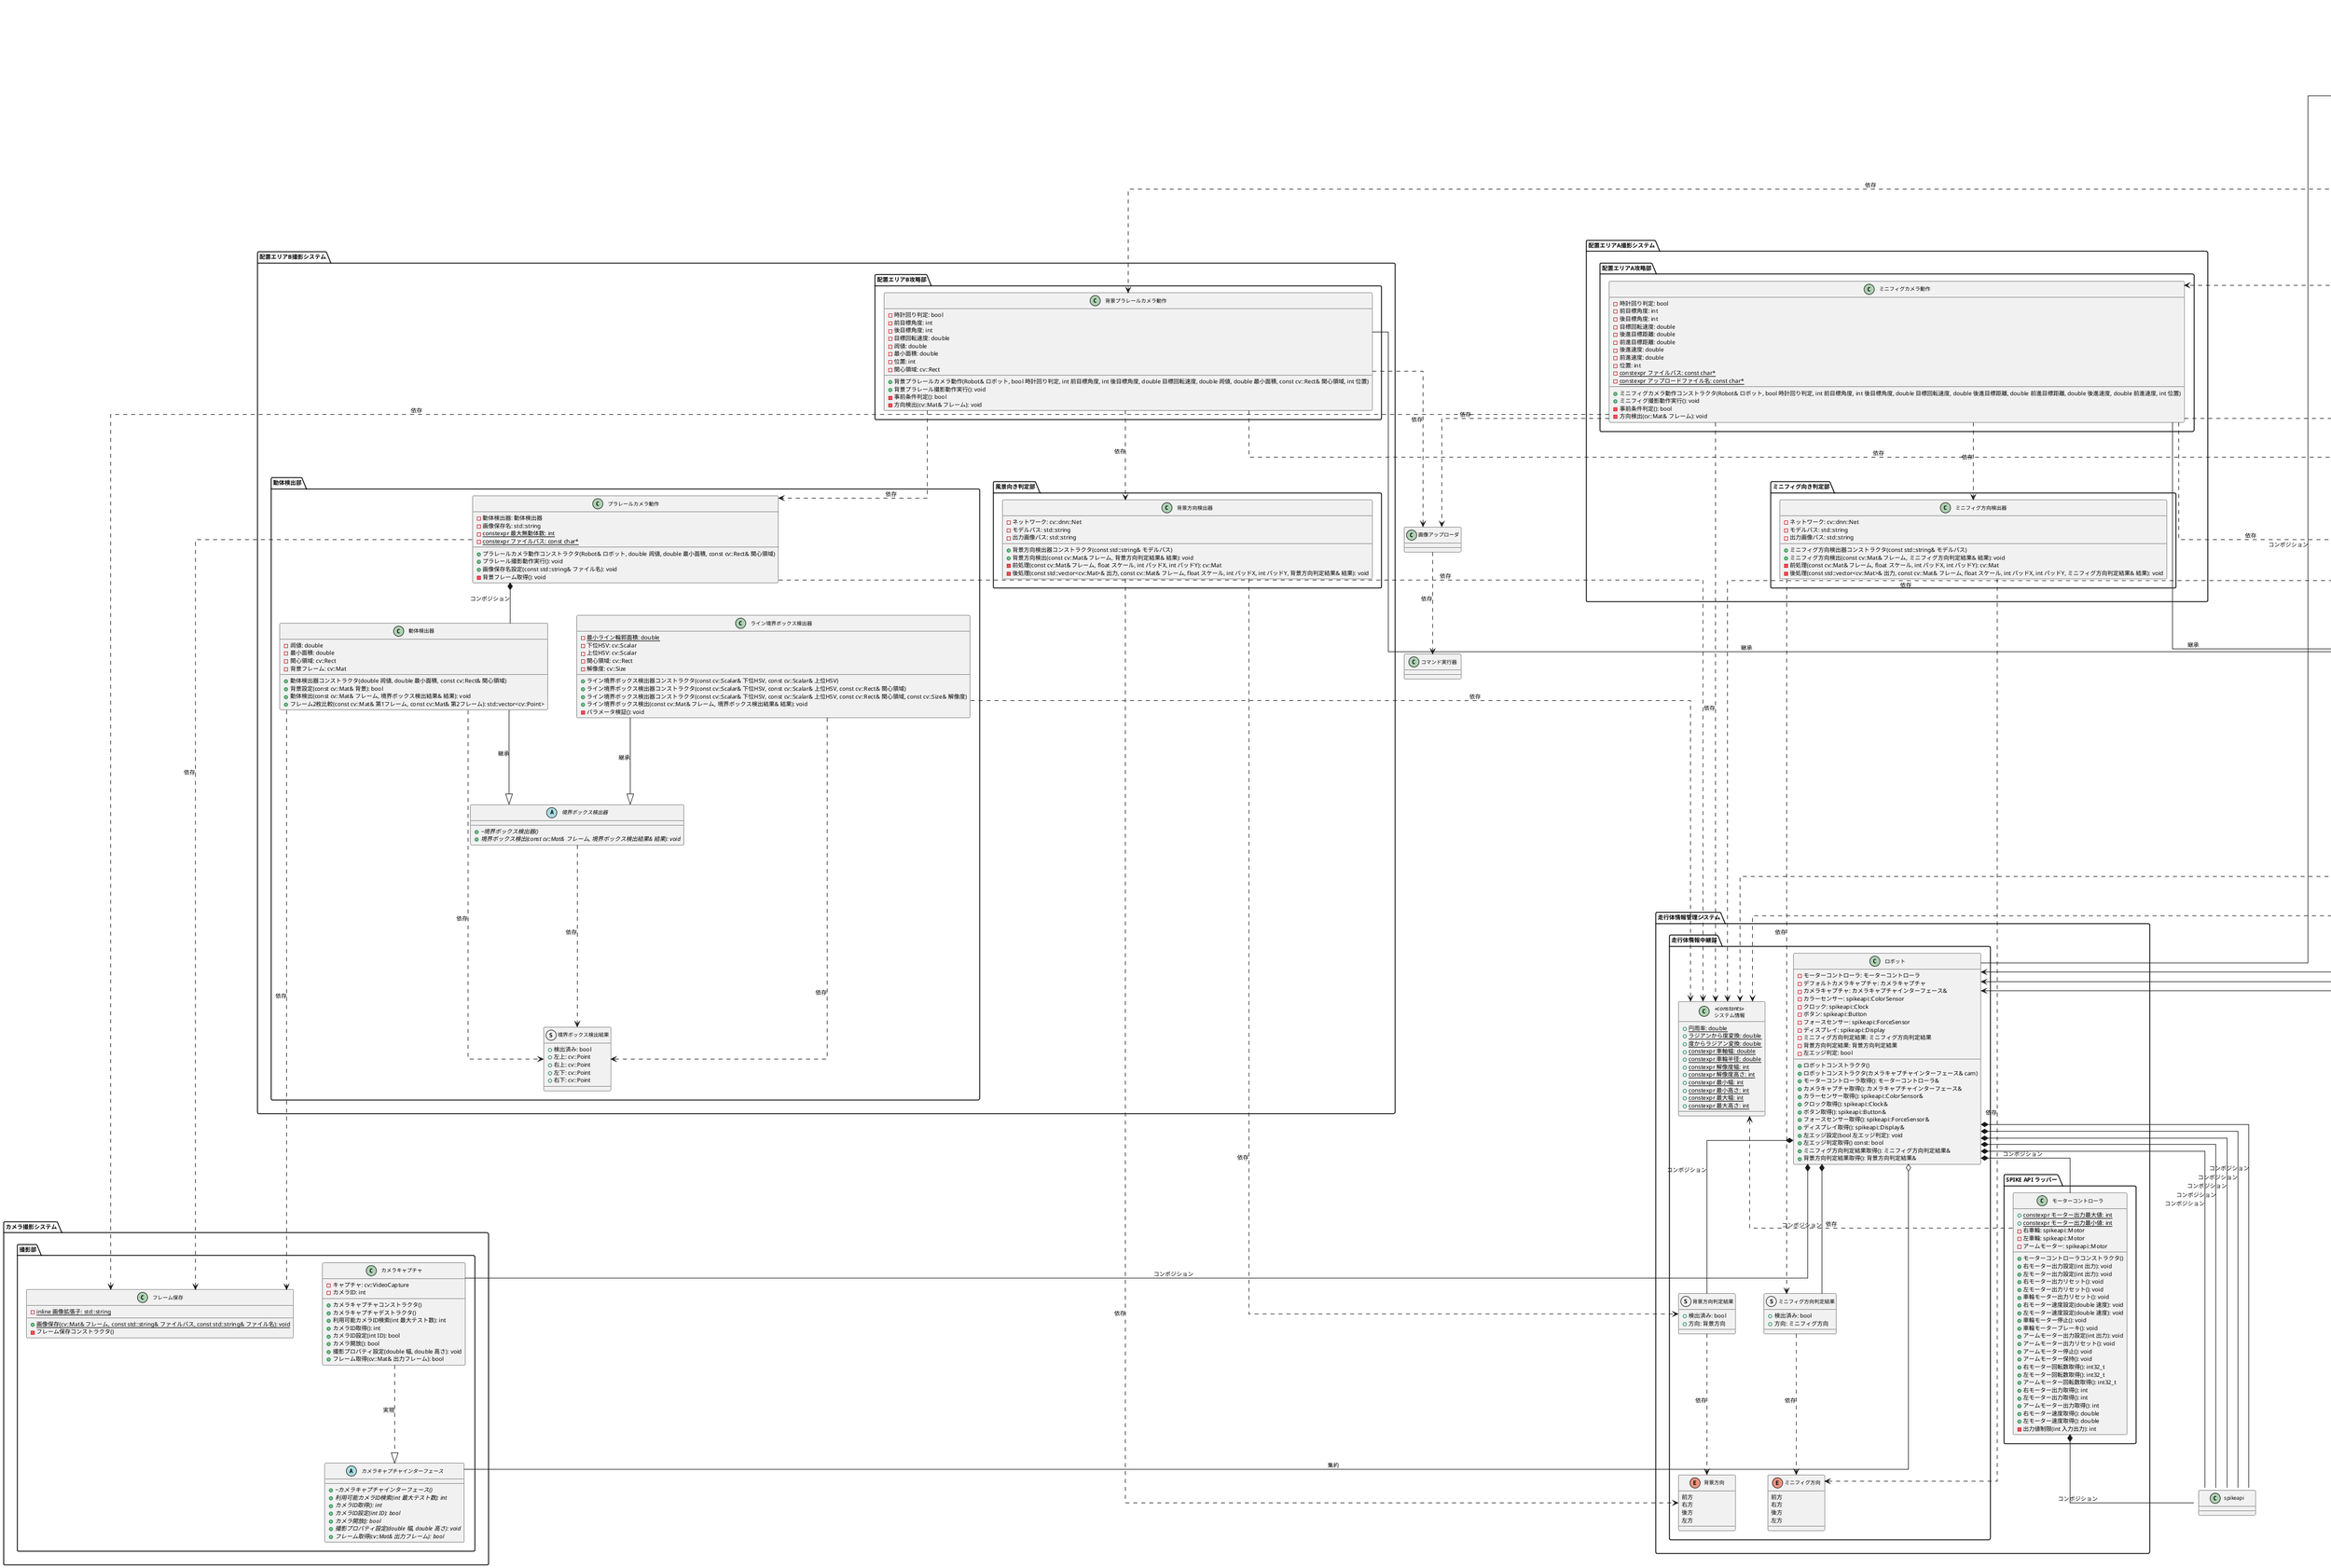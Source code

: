 @startuml etrobocon2025-japanese-class-diagram
!pragma useVerticalIf on

' レイアウト調整
skinparam linetype ortho
skinparam nodesep 50
skinparam ranksep 50
skinparam minClassWidth 100
skinparam maxMessageSize 150
skinparam maxBoxSize 150
skinparam svgMaxWidth 10000
skinparam svgMaxHeight 6000
skinparam defaultFontSize 10
skinparam classFontSize 9
skinparam packageFontSize 10

' 配置指示
!define LAYOUT_TOP_TO_BOTTOM_DIRECTION top to bottom direction

' サブシステム、ロボコンスナップ攻略システム
package "ロボコンスナップ攻略システム" {
  package "走行計画部" {
    ' コマンドの列挙型
    enum COMMAND {
      AR
      DS
      CS
      DL
      DCL
      CL
      CDL
      EC
      SL
      SS
      MCA
      BCA
      NONE
    }

    ' 攻略エリアの列挙型
    enum Area {
      LineTrace
      DoubleLoop
      SmartCarry
    }

    ' メインクラス
    class ETロボコン2025 {
      + {static} 競技開始(): void
      - {static} ロボット: Robot
    }

    ' エリアマスタークラス
    class エリアマスター {
      + エリアマスターコンストラクタ(Robot& ロボット, Area エリア, bool 左コース判定, int 目標輝度)
      + エリア攻略実行(): void
      - ロボット: Robot&
      - エリア: Area
      - 左コース判定: bool
      - 目標輝度: int
      - {static} const ベースパス: std::string
      - {static} const エリアコマンド名: std::array<std::string, 3>
    }

    ' キャリブレータクラス
    class キャリブレーター {
      + キャリブレーターコンストラクタ(Robot& ロボット)
      + コース選択設定(): void
      + 目標輝度測定設定(): void
      + 角度確認フレーム取得(): void
      + スタート待機(): void
      + 左コース判定取得(): bool
      + 目標輝度取得(): int
      - ロボット: Robot&
      - 左コース判定: bool
      - 目標輝度: int
    }

    ' モーションパーサークラス
    class 動作解析器 {
      + {static} 動作リスト生成(Robot& ロボット, std::string& コマンドファイルパス, int 目標輝度): std::vector<Motion*>
      - 動作解析器コンストラクタ()
      - {static} コマンド変換(const std::string& 文字列): COMMAND
      - {static} 真偽値変換(const std::string& コマンド, const std::string& 文字列パラメータ): bool
    }

    ' 文字列操作クラス
    class 文字列操作器 {
      + {static} 改行文字削除(const std::string& 文字列): std::string
      - 文字列操作器コンストラクタ()
    }
  }
}

' サブシステム、走行体情報管理システム
package "走行体情報管理システム" {
  package "走行体情報中継部" {
    ' ミニフィグ方向判定結果
    struct ミニフィグ方向判定結果 {
      + 検出済み: bool
      + 方向: ミニフィグ方向
    }

    ' ミニフィグ方向の列挙型
    enum ミニフィグ方向 {
      前方
      右方
      後方
      左方
    }

    ' 背景方向判定結果
    struct 背景方向判定結果 {
      + 検出済み: bool
      + 方向: 背景方向
    }

    ' 背景方向の列挙型
    enum 背景方向 {
      前方
      右方
      後方
      左方
    }

    ' システム定数
    class システム情報 <<constants>> {
      + {static} 円周率: double
      + {static} ラジアンから度変換: double
      + {static} 度からラジアン変換: double
      + {static} constexpr 車軸幅: double
      + {static} constexpr 車輪半径: double
      + {static} constexpr 解像度幅: int
      + {static} constexpr 解像度高さ: int
      + {static} constexpr 最小幅: int
      + {static} constexpr 最小高さ: int
      + {static} constexpr 最大幅: int
      + {static} constexpr 最大高さ: int
    }

    ' ロボットクラス
    ' 背景方向判定結果 は実装予定の変数と関係を記述している
    class ロボット {
      + ロボットコンストラクタ()
      + ロボットコンストラクタ(カメラキャプチャインターフェース& cam)
      + モーターコントローラ取得(): モーターコントローラ&
      + カメラキャプチャ取得(): カメラキャプチャインターフェース&
      + カラーセンサー取得(): spikeapi::ColorSensor&
      + クロック取得(): spikeapi::Clock&
      + ボタン取得(): spikeapi::Button&
      + フォースセンサー取得(): spikeapi::ForceSensor&
      + ディスプレイ取得(): spikeapi::Display&
      + 左エッジ設定(bool 左エッジ判定): void
      + 左エッジ判定取得() const: bool
      + ミニフィグ方向判定結果取得(): ミニフィグ方向判定結果&
      + 背景方向判定結果取得(): 背景方向判定結果&
      - モーターコントローラ: モーターコントローラ
      - デフォルトカメラキャプチャ: カメラキャプチャ
      - カメラキャプチャ: カメラキャプチャインターフェース&
      - カラーセンサー: spikeapi::ColorSensor
      - クロック: spikeapi::Clock
      - ボタン: spikeapi::Button
      - フォースセンサー: spikeapi::ForceSensor
      - ディスプレイ: spikeapi::Display
      - ミニフィグ方向判定結果: ミニフィグ方向判定結果
      - 背景方向判定結果: 背景方向判定結果
      - 左エッジ判定: bool
    }
  }

' サブシステム、SPIKE API ラッパー
  package "SPIKE API ラッパー" {
    ' モーターコントローラークラス
    class モーターコントローラ {
      + {static} constexpr モーター出力最大値: int
      + {static} constexpr モーター出力最小値: int
      + モーターコントローラコンストラクタ()
      + 右モーター出力設定(int 出力): void
      + 左モーター出力設定(int 出力): void
      + 右モーター出力リセット(): void
      + 左モーター出力リセット(): void
      + 車輪モーター出力リセット(): void
      + 右モーター速度設定(double 速度): void
      + 左モーター速度設定(double 速度): void
      + 車輪モーター停止(): void
      + 車輪モーターブレーキ(): void
      + アームモーター出力設定(int 出力): void
      + アームモーター出力リセット(): void
      + アームモーター停止(): void
      + アームモーター保持(): void
      + 右モーター回転数取得(): int32_t
      + 左モーター回転数取得(): int32_t
      + アームモーター回転数取得(): int32_t
      + 右モーター出力取得(): int
      + 左モーター出力取得(): int
      + アームモーター出力取得(): int
      + 右モーター速度取得(): double
      + 左モーター速度取得(): double
      - 右車輪: spikeapi::Motor
      - 左車輪: spikeapi::Motor
      - アームモーター: spikeapi::Motor
      - 出力値制限(int 入力出力): int
    }
  }
}

' サブシステム、走行制御システム
package "走行制御システム" {
  package "計算部" {
    ' PIDゲイン
    struct PIDゲイン {
      + 比例ゲイン: double
      + 積分ゲイン: double
      + 微分ゲイン: double
      + PIDゲインコンストラクタ(double 比例ゲイン, double 積分ゲイン, double 微分ゲイン)
    }

    ' 色の列挙型
    enum 色 {
      なし
      黒
      白
      青
      緑
      黄
      赤
    }

    ' PID制御クラス
    class PID制御 {
      + PID制御コンストラクタ(double 比例ゲイン, double 積分ゲイン, double 微分ゲイン, double 目標値, double 積分最大値, double 積分最小値)
      + PID制御コンストラクタ(double 比例ゲイン, double 積分ゲイン, double 微分ゲイン, double 目標値)
      + PIDゲイン設定(double 比例, double 積分, double 微分): void
      + PID計算実行(double 現在値, double デルタ): double
      - PIDゲイン: PIDゲイン
      - 前回偏差: double
      - 積分値: double
      - フィルタ微分: double
      - 目標値: double
      - 積分最大値: double
      - 積分最小値: double
      - {static} constexpr アルファ: double
    }

    ' 色識別クラス
    class 色判定 {
      + 色判定コンストラクタ()
      + {static} 文字列から色変換(const std::string& 文字列): 色
      + {static} 色から文字列変換(const 色& 色): const char*
      + {static} HSVから色変換(const spikeapi::ColorSensor::HSV& hsv): 色
      - 色判定コンストラクタ()
    }

    ' 走行距離計算クラス
    class 走行距離計算 {
      + {static} 車輪走行距離計算(int32_t 角度): double
      + {static} 走行距離計算(int32_t 右角度, int32_t 左角度): double
      - 走行距離計算()
    }

    ' 速度計算クラス
    class 速度計算器 {
      + 速度計算器コンストラクタ(Robot& ロボット, double 目標速度)
      + 右モーター出力計算(): double
      + 左モーター出力計算(): double
      - const 目標速度: double
      - 右PID制御: PID制御
      - 左PID制御: PID制御
      - 右モーター出力: double
      - 左モーター出力: double
      - 前回右時刻: double
      - 前回左時刻: double
      - ロボット: ロボット&
      - {static} constexpr 右比例ゲイン: double
      - {static} constexpr 右積分ゲイン: double
      - {static} constexpr 右微分ゲイン: double
      - {static} constexpr 左比例ゲイン: double
      - {static} constexpr 左積分ゲイン: double
      - {static} constexpr 左微分ゲイン: double
    }
  }

  package "動作部" {
    ' Motionクラス
    abstract class 動作 {
      + 動作コンストラクタ(Robot& ロボット)
      + {abstract} 実行(): void
      # ロボット: Robot&
    }

    ' 応用動作クラス
    abstract class 複合動作 {
      + 複合動作コンストラクタ(Robot& ロボット)
      + {abstract} 実行(): void
    }

    ' ライントレースクラス
    abstract class ライントレース {
      + ライントレースコンストラクタ(Robot& ロボット, double 目標速度, int 目標輝度, const PIDゲイン& PIDゲイン)
      + ライントレース実行(): void
      # {abstract} 事前条件判定(): bool
      # {abstract} 事前準備(): void
      # {abstract} 継続条件判定(): bool
      # 目標速度: double
      # 目標輝度: int
      # PIDゲイン: PIDゲイン
    }

    ' 直進クラス
    abstract class 直進 {
      + 直進コンストラクタ(Robot& ロボット, double 速度)
      + 直進実行(): void
      # {abstract} 事前条件判定(): bool
      # {abstract} 事前準備(): void
      # {abstract} 継続条件判定(): bool
      # 目標速度: double
    }

    ' 回頭クラス
    abstract class 回頭 {
      + 回頭コンストラクタ(Robot& ロボット, double 速度, bool 時計回り判定)
      + 回頭実行(): void
      + {abstract} 事前条件判定(): bool
      + {abstract} 事前準備(): void
      + {abstract} 継続条件判定(): bool
      # 速度: double
      # 時計回り判定: bool
      # 左符号: int
      # 右符号: int
    }

    ' 色指定ライントレースクラス
    class 色指定ライントレース {
      + 色指定ライントレースコンストラクタ(Robot& ロボット, 色 目標色, double 目標速度, int 目標輝度, const PIDゲイン& ゲイン)
      # 事前条件判定(): bool
      # 事前準備(): void
      # 指定色検出まで継続判定(): bool
      - {static} constexpr 判定回数: int
      - 色カウント: int
      - 目標色: 色
    }

    ' 距離指定ライントレースクラス
    class 距離指定ライントレース {
      + 距離指定ライントレースコンストラクタ(Robot& ロボット, double 目標距離, double 目標速度, int 目標輝度, const PIDゲイン& PIDゲイン)
      # 事前条件判定(): bool
      # 事前準備(): void
      # 指定距離まで継続判定(): bool
      - 目標距離: double
      - 初期距離: double
    }

    ' 色距離指定ライントレースクラス
    class 色距離指定ライントレース {
      + 色距離指定ライントレースコンストラクタ(Robot& ロボット, 色 目標色, double 目標距離, double 目標速度, int 目標輝度, const PIDゲイン& PIDゲイン)
      # 事前条件判定(): bool
      # 事前準備(): void
      # 色または距離まで継続判定(): bool
      - {static} constexpr 判定回数: int
      - 色カウント: int
      - 目標色: 色
      - 目標距離: double
      - 初期距離: double
    }

    ' 距離指定直進クラス
    class 距離指定直進 {
      + 距離指定直進コンストラクタ(Robot& ロボット, double 目標距離, double 速度)
      # 事前条件判定(): bool
      # 事前準備(): void
      # 指定距離まで継続判定(): bool
      - 目標距離: double
      - 初期距離: double
    }

    ' 色指定直進クラス
    class 色指定直進 {
      + 色指定直進コンストラクタ(Robot& ロボット, 色 目標色, double 速度)
      # 事前条件判定(): bool
      # 事前準備(): void
      # 指定色検出まで継続判定(): bool
      - 色カウント: int
      - 目標色: 色
      - {static} constexpr 判定回数: int
    }

    ' 角度指定回頭クラス
    class 角度指定回頭 {
      + 角度指定回頭コンストラクタ(Robot& ロボット, int 目標角度, double 速度, bool 時計回り判定)
      # 事前準備(): void
      # 事前条件判定(): bool
      # 指定角度まで継続判定(): bool
      - 左目標距離: double
      - 右目標距離: double
      - 目標角度: int
    }

    ' エッジ変更クラス
    class エッジ変更 {
      + エッジ変更コンストラクタ(Robot& ロボット, bool 左エッジ判定)
      + エッジ変更実行(): void
      - 左エッジ判定: bool
    }

    ' スリープクラス
    class スリープ {
      + スリープコンストラクタ(Robot& ロボット, int ミリ秒)
      + スリープ実行(): void
      - ミリ秒: int
    }
  }
}

' サブシステム、カメラ撮影システム
package "カメラ撮影システム" {
  package "撮影部" {
    ' カメラキャプチャーインターフェース
    abstract class カメラキャプチャインターフェース {
      + {abstract} ~カメラキャプチャインターフェース()
      + {abstract} 利用可能カメラID検索(int 最大テスト数): int
      + {abstract} カメラID取得(): int
      + {abstract} カメラID設定(int ID): bool
      + {abstract} カメラ開放(): bool
      + {abstract} 撮影プロパティ設定(double 幅, double 高さ): void
      + {abstract} フレーム取得(cv::Mat& 出力フレーム): bool
    }

    ' カメラキャプチャークラス
    class カメラキャプチャ {
      + カメラキャプチャコンストラクタ()
      + カメラキャプチャデストラクタ()
      + 利用可能カメラID検索(int 最大テスト数): int
      + カメラID取得(): int
      + カメラID設定(int ID): bool
      + カメラ開放(): bool
      + 撮影プロパティ設定(double 幅, double 高さ): void
      + フレーム取得(cv::Mat& 出力フレーム): bool
      - キャプチャ: cv::VideoCapture
      - カメラID: int
    }

    ' フレーム保存クラス
    class フレーム保存 {
      + {static} 画像保存(cv::Mat& フレーム, const std::string& ファイルパス, const std::string& ファイル名): void
      - フレーム保存コンストラクタ()
      - {static} inline 画像拡張子: std::string
    }
  }
}

' サブシステム、配置エリアA撮影システム
package "配置エリアA撮影システム" {
  package "配置エリアA攻略部" {
    ' ミニフィグカメラアクション
    class ミニフィグカメラ動作 {
      + ミニフィグカメラ動作コンストラクタ(Robot& ロボット, bool 時計回り判定, int 前目標角度, int 後目標角度, double 目標回転速度, double 後進目標距離, double 前進目標距離, double 後進速度, double 前進速度, int 位置)
      + ミニフィグ撮影動作実行(): void
      - 時計回り判定: bool
      - 前目標角度: int
      - 後目標角度: int
      - 目標回転速度: double
      - 後進目標距離: double
      - 前進目標距離: double
      - 後進速度: double
      - 前進速度: double
      - 位置: int
      - {static} constexpr ファイルパス: const char*
      - {static} constexpr アップロードファイル名: const char*
      - 事前条件判定(): bool
      - 方向検出(cv::Mat& フレーム): void
    }
  }

  package "ミニフィグ向き判定部" {
    ' ミニフィグ向き判定クラス
    class ミニフィグ方向検出器 {
      + ミニフィグ方向検出器コンストラクタ(const std::string& モデルパス)
      + ミニフィグ方向検出(const cv::Mat& フレーム, ミニフィグ方向判定結果& 結果): void
      - ネットワーク: cv::dnn::Net
      - モデルパス: std::string
      - 出力画像パス: std::string
      - 前処理(const cv::Mat& フレーム, float スケール, int パッドX, int パッドY): cv::Mat
      - 後処理(const std::vector<cv::Mat>& 出力, const cv::Mat& フレーム, float スケール, int パッドX, int パッドY, ミニフィグ方向判定結果& 結果): void
    }
  }
}

' サブシステム、配置エリアB撮影システム
package "配置エリアB撮影システム" {
  package "配置エリアB攻略部" {
    ' 風景プラレールカメラアクション
    class 背景プラレールカメラ動作 {
      + 背景プラレールカメラ動作(Robot& ロボット, bool 時計回り判定, int 前目標角度, int 後目標角度, double 目標回転速度, double 闾値, double 最小面積, const cv::Rect& 関心領域, int 位置)
      + 背景プラレール撮影動作実行(): void
      - 時計回り判定: bool
      - 前目標角度: int
      - 後目標角度: int
      - 目標回転速度: double
      - 闾値: double
      - 最小面積: double
      - 位置: int
      - 関心領域: cv::Rect
      - 事前条件判定(): bool
      - 方向検出(cv::Mat& フレーム): void
    }
  }

  package "動体検出部" {
    ' 動体検出クラス
    class 動体検出器 {
      + 動体検出器コンストラクタ(double 闾値, double 最小面積, const cv::Rect& 関心領域)
      + 背景設定(const cv::Mat& 背景): bool
      + 動体検出(const cv::Mat& フレーム, 境界ボックス検出結果& 結果): void
      + フレーム2枚比較(const cv::Mat& 第1フレーム, const cv::Mat& 第2フレーム): std::vector<cv::Point>
      - 闾値: double
      - 最小面積: double
      - 関心領域: cv::Rect
      - 背景フレーム: cv::Mat
    }

    ' プラレールカメラアクション
    class プラレールカメラ動作 {
      + プラレールカメラ動作コンストラクタ(Robot& ロボット, double 闾値, double 最小面積, const cv::Rect& 関心領域)
      + プラレール撮影動作実行(): void
      + 画像保存名設定(const std::string& ファイル名): void
      - 背景フレーム取得(): void
      - 動体検出器: 動体検出器
      - 画像保存名: std::string
      - {static} constexpr 最大無動体数: int
      - {static} constexpr ファイルパス: const char*
    }

    ' 画像処理系
    struct 境界ボックス検出結果 {
      + 検出済み: bool
      + 左上: cv::Point
      + 右上: cv::Point
      + 左下: cv::Point
      + 右下: cv::Point
    }

    abstract class 境界ボックス検出器 {
      + {abstract} ~境界ボックス検出器()
      + {abstract} 境界ボックス検出(const cv::Mat& フレーム, 境界ボックス検出結果& 結果): void
    }

    class ライン境界ボックス検出器 {
      + ライン境界ボックス検出器コンストラクタ(const cv::Scalar& 下位HSV, const cv::Scalar& 上位HSV)
      + ライン境界ボックス検出器コンストラクタ(const cv::Scalar& 下位HSV, const cv::Scalar& 上位HSV, const cv::Rect& 関心領域)
      + ライン境界ボックス検出器コンストラクタ(const cv::Scalar& 下位HSV, const cv::Scalar& 上位HSV, const cv::Rect& 関心領域, const cv::Size& 解像度)
      + ライン境界ボックス検出(const cv::Mat& フレーム, 境界ボックス検出結果& 結果): void
      - {static} 最小ライン輪郭面積: double
      - 下位HSV: cv::Scalar
      - 上位HSV: cv::Scalar
      - 関心領域: cv::Rect
      - 解像度: cv::Size
      - パラメータ検証(): void
    }
  }

  package "風景向き判定部" {
    ' 風景向き判定クラス
    class 背景方向検出器 {
      + 背景方向検出器コンストラクタ(const std::string& モデルパス)
      + 背景方向検出(const cv::Mat& フレーム, 背景方向判定結果& 結果): void
      - ネットワーク: cv::dnn::Net
      - モデルパス: std::string
      - 出力画像パス: std::string
      - 前処理(const cv::Mat& フレーム, float スケール, int パッドX, int パッドY): cv::Mat
      - 後処理(const std::vector<cv::Mat>& 出力, const cv::Mat& フレーム, float スケール, int パッドX, int パッドY, 背景方向判定結果& 結果): void
    }
  }
}

' サブシステム、ユーティリティシステム
package "ユーティリティシステム" {
  package "コマンド実行部" {
    ' シェルコマンド実行クラス
    class CommandExecutor {
      + {static} コマンド実行(const std::string& command): int
      - コマンド実行器コンストラクタ()
    }
  }
}

' サブシステム、走行体・無線通信デバイス間通信システム
package "走行体・無線通信デバイス間通信システム" {
  ' 走行体から無線通信デバイスへの画像アップロードクラス
  class ImageUploader {
    + {static} 画像アップロード(const std::string& imagePath, int maxAttempts): bool
    - 画像アップローダコンストラクタ()
  }
}

' サブシステム、画像アップロードシステム
package "画像アップロードシステム" {
  ' 別リポジトリの etrobocon2025-comm-device-system を参照
  ' 無線通信デバイスから競技システムへの画像アップロードクラス
  class OfficialInterface {
    + スナップアップロード(std::string imagePath): bool
  }
}

' 関係性の定義（同じ内容なので変更なし）

' 1. 継承関係 (Inheritance)
ライントレース --|> 動作 : 継承
直進 --|> 動作 : 継承
回頭 --|> 動作 : 継承
複合動作 --|> 動作 : 継承

距離指定ライントレース --|> ライントレース : 継承
色指定ライントレース --|> ライントレース : 継承
色距離指定ライントレース --|> ライントレース : 継承

距離指定直進 --|> 直進 : 継承
色指定直進 --|> 直進 : 継承

角度指定回頭 --|> 回頭 : 継承

ミニフィグカメラ動作 --|> 複合動作 : 継承
背景プラレールカメラ動作 --|> 複合動作 : 継承

エッジ変更 --|> 動作 : 継承
スリープ --|> 動作 : 継承

ライン境界ボックス検出器 --|> 境界ボックス検出器 : 継承
動体検出器 --|> 境界ボックス検出器 : 継承

' 2. 実現関係 (Realization)
カメラキャプチャ ..|> カメラキャプチャインターフェース : 実現

' 3. コンポジション関係 (Composition) - 強い所有関係
ETロボコン2025 *-- ロボット : コンポジション
ロボット *-- モーターコントローラ : コンポジション
ロボット *-- カメラキャプチャ : コンポジション
ロボット *-- "spikeapi::ColorSensor" : コンポジション
ロボット *-- "spikeapi::Clock" : コンポジション
ロボット *-- "spikeapi::Button" : コンポジション
ロボット *-- "spikeapi::ForceSensor" : コンポジション
ロボット *-- "spikeapi::Display" : コンポジション
ロボット *-- 背景方向判定結果 : コンポジション
ロボット *-- ミニフィグ方向判定結果 : コンポジション

モーターコントローラ *-- "spikeapi::Motor" : コンポジション

PID制御 *-- PIDゲイン : コンポジション

速度計算器 *-- PID制御 : コンポジション

プラレールカメラ動作 *-- 動体検出器 : コンポジション

色判定 *-- 色 : コンポジション

' 4. 集約関係 (Aggregation) - 弱い所有関係
ロボット o-- カメラキャプチャインターフェース : 集約

' 5. 関連関係 (Association) - 永続的な関係
エリアマスター --> ロボット : 関連
キャリブレーター --> ロボット : 関連
動作 --> ロボット : 関連

' 6. 依存関係 (Dependency) - 一時的な使用関係
エリアマスター ..> 動作解析器 : 依存
エリアマスター ..> Area : 依存

動作解析器 ..> 動作 : 依存
動作解析器 ..> COMMAND : 依存
動作解析器 ..> 色指定ライントレース : 依存
動作解析器 ..> 距離指定ライントレース : 依存
動作解析器 ..> 色距離指定ライントレース : 依存
動作解析器 ..> 距離指定直進 : 依存
動作解析器 ..> 色指定直進 : 依存
動作解析器 ..> 角度指定回頭 : 依存
動作解析器 ..> エッジ変更 : 依存
動作解析器 ..> スリープ : 依存
動作解析器 ..> ミニフィグカメラ動作 : 依存
動作解析器 ..> 背景プラレールカメラ動作 : 依存
動作解析器 ..> 文字列操作器 : 依存

ライントレース ..> PIDゲイン : 依存
ライントレース ..> 色判定 : 依存
ライントレース ..> 走行距離計算 : 依存
ライントレース ..> 速度計算器 : 依存

直進 ..> 速度計算器 : 依存

角度指定回頭 ..> 走行距離計算 : 依存
角度指定回頭 ..> システム情報 : 依存

走行距離計算 ..> システム情報 : 依存
モーターコントローラ ..> システム情報 : 依存
速度計算器 ..> システム情報 : 依存
ライン境界ボックス検出器 ..> システム情報 : 依存
プラレールカメラ動作 ..> システム情報 : 依存
ミニフィグカメラ動作 ..> システム情報 : 依存

色指定ライントレース ..> 色 : 依存
色指定直進 ..> 色 : 依存
色指定直進 ..> 色判定 : 依存
色距離指定ライントレース ..> 色 : 依存

境界ボックス検出器 ..> 境界ボックス検出結果 : 依存
ライン境界ボックス検出器 ..> 境界ボックス検出結果 : 依存
動体検出器 ..> 境界ボックス検出結果 : 依存

背景方向検出器 ..> 背景方向判定結果 : 依存
背景方向検出器 ..> 背景方向 : 依存

ミニフィグ方向検出器 ..> ミニフィグ方向判定結果 : 依存
ミニフィグ方向検出器 ..> ミニフィグ方向 : 依存

' 構造体と列挙型の関係
ミニフィグ方向判定結果 ..> ミニフィグ方向 : 依存
背景方向判定結果 ..> 背景方向 : 依存

ミニフィグカメラ動作 ..> フレーム保存 : 依存
ミニフィグカメラ動作 ..> ミニフィグ方向検出器 : 依存
ミニフィグカメラ動作 ..> 角度指定回頭 : 依存
ミニフィグカメラ動作 ..> 距離指定直進 : 依存
プラレールカメラ動作 ..> フレーム保存 : 依存
動体検出器 ..> フレーム保存 : 依存
背景プラレールカメラ動作 ..> 背景方向検出器 : 依存
背景プラレールカメラ動作 ..> プラレールカメラ動作 : 依存
背景プラレールカメラ動作 ..> 角度指定回頭 : 依存
ミニフィグカメラ動作 ..> 画像アップローダ : 依存
背景プラレールカメラ動作 ..> 画像アップローダ : 依存
画像アップローダ ..> コマンド実行器 : 依存

@enduml
